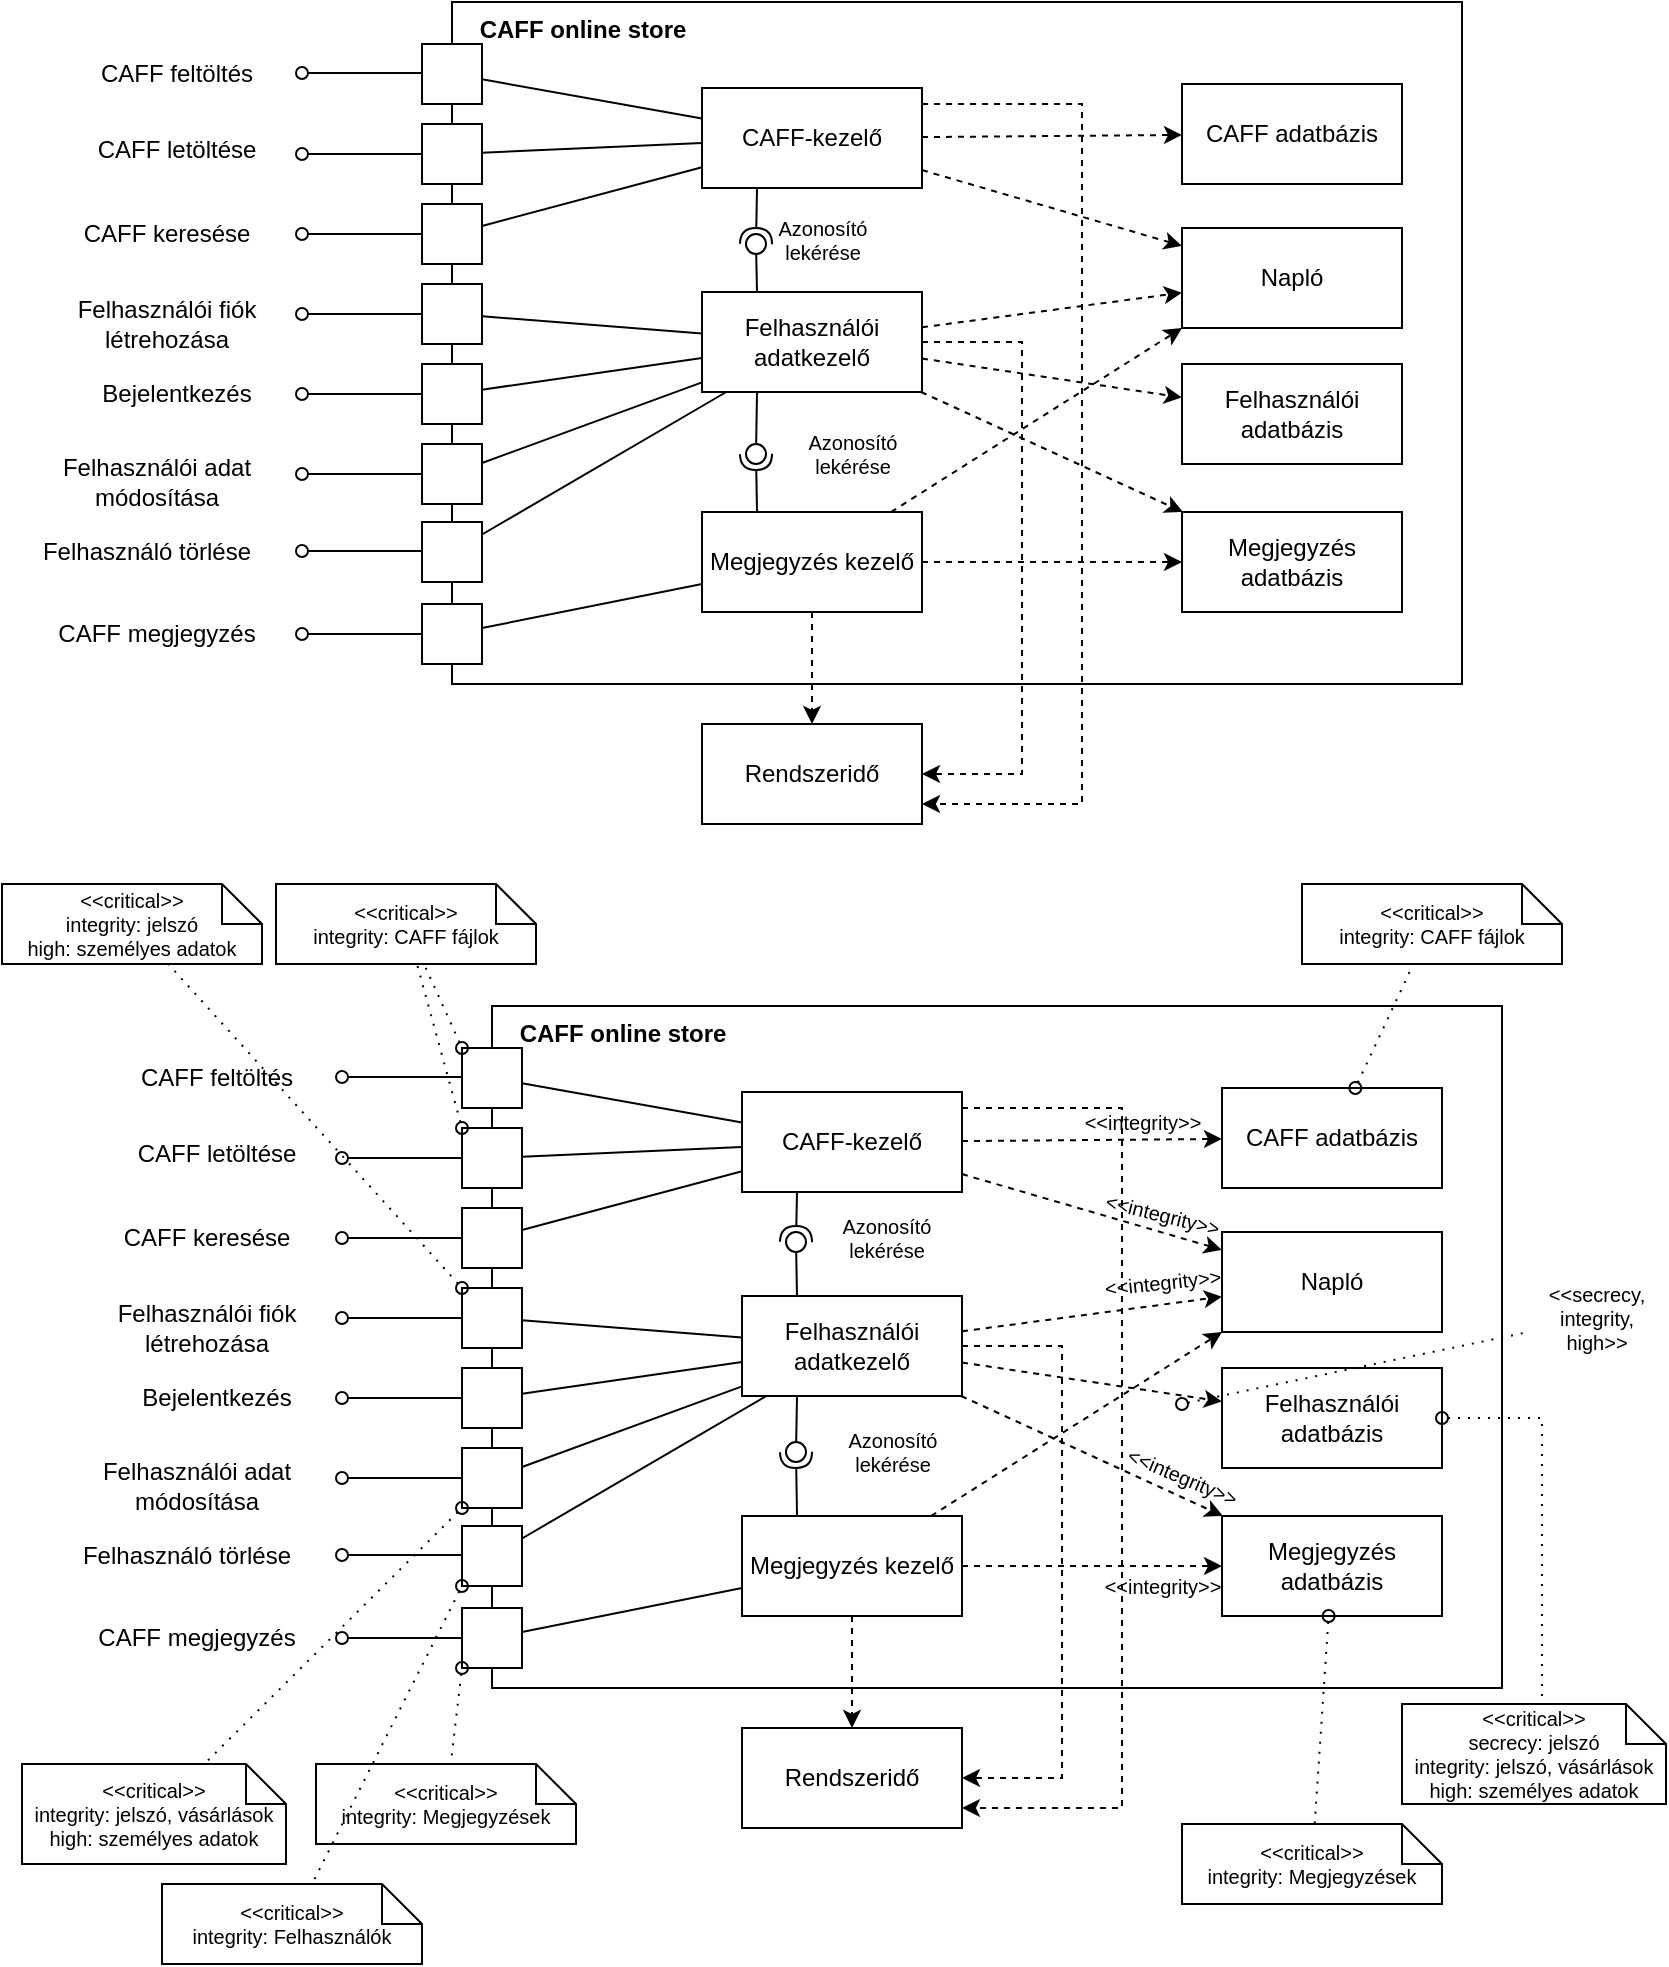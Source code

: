 <mxfile version="20.4.1" type="device"><diagram id="gvPYA4I1Kqu9JxoBBovS" name="Page-1"><mxGraphModel dx="1678" dy="934" grid="0" gridSize="10" guides="1" tooltips="1" connect="1" arrows="1" fold="1" page="1" pageScale="1" pageWidth="850" pageHeight="1100" math="0" shadow="0"><root><mxCell id="0"/><mxCell id="1" parent="0"/><mxCell id="GB-lfTxEvYQmZR6qR0b4-78" value="" style="rounded=0;whiteSpace=wrap;html=1;fontSize=10;fillColor=none;" parent="1" vertex="1"><mxGeometry x="235" y="59" width="505" height="341" as="geometry"/></mxCell><mxCell id="GB-lfTxEvYQmZR6qR0b4-2" value="" style="rounded=0;whiteSpace=wrap;html=1;" parent="1" vertex="1"><mxGeometry x="220" y="200" width="30" height="30" as="geometry"/></mxCell><mxCell id="GB-lfTxEvYQmZR6qR0b4-3" value="CAFF online store" style="text;html=1;align=center;verticalAlign=middle;resizable=0;points=[];autosize=1;strokeColor=none;fillColor=none;fontStyle=1" parent="1" vertex="1"><mxGeometry x="235" y="58" width="130" height="30" as="geometry"/></mxCell><mxCell id="GB-lfTxEvYQmZR6qR0b4-4" value="Felhasználói fiók&lt;br&gt;létrehozása" style="text;html=1;align=center;verticalAlign=middle;resizable=0;points=[];autosize=1;strokeColor=none;fillColor=none;" parent="1" vertex="1"><mxGeometry x="37" y="200" width="110" height="40" as="geometry"/></mxCell><mxCell id="GB-lfTxEvYQmZR6qR0b4-5" value="Bejelentkezés" style="text;html=1;align=center;verticalAlign=middle;resizable=0;points=[];autosize=1;strokeColor=none;fillColor=none;" parent="1" vertex="1"><mxGeometry x="47" y="240" width="100" height="30" as="geometry"/></mxCell><mxCell id="GB-lfTxEvYQmZR6qR0b4-6" value="Felhasználói adat&lt;br&gt;módosítása" style="text;html=1;align=center;verticalAlign=middle;resizable=0;points=[];autosize=1;strokeColor=none;fillColor=none;" parent="1" vertex="1"><mxGeometry x="27" y="279" width="120" height="40" as="geometry"/></mxCell><mxCell id="GB-lfTxEvYQmZR6qR0b4-7" value="CAFF feltöltés" style="text;html=1;align=center;verticalAlign=middle;resizable=0;points=[];autosize=1;strokeColor=none;fillColor=none;" parent="1" vertex="1"><mxGeometry x="47" y="80" width="100" height="30" as="geometry"/></mxCell><mxCell id="GB-lfTxEvYQmZR6qR0b4-8" value="CAFF letöltése" style="text;html=1;align=center;verticalAlign=middle;resizable=0;points=[];autosize=1;strokeColor=none;fillColor=none;" parent="1" vertex="1"><mxGeometry x="47" y="118" width="100" height="30" as="geometry"/></mxCell><mxCell id="GB-lfTxEvYQmZR6qR0b4-9" value="CAFF keresése" style="text;html=1;align=center;verticalAlign=middle;resizable=0;points=[];autosize=1;strokeColor=none;fillColor=none;" parent="1" vertex="1"><mxGeometry x="37" y="160" width="110" height="30" as="geometry"/></mxCell><mxCell id="GB-lfTxEvYQmZR6qR0b4-10" value="CAFF megjegyzés" style="text;html=1;align=center;verticalAlign=middle;resizable=0;points=[];autosize=1;strokeColor=none;fillColor=none;" parent="1" vertex="1"><mxGeometry x="27" y="360" width="120" height="30" as="geometry"/></mxCell><mxCell id="GB-lfTxEvYQmZR6qR0b4-11" value="Felhasználó törlése" style="text;html=1;align=center;verticalAlign=middle;resizable=0;points=[];autosize=1;strokeColor=none;fillColor=none;" parent="1" vertex="1"><mxGeometry x="17" y="319" width="130" height="30" as="geometry"/></mxCell><mxCell id="GB-lfTxEvYQmZR6qR0b4-12" value="" style="rounded=0;whiteSpace=wrap;html=1;" parent="1" vertex="1"><mxGeometry x="220" y="240" width="30" height="30" as="geometry"/></mxCell><mxCell id="GB-lfTxEvYQmZR6qR0b4-13" value="" style="rounded=0;whiteSpace=wrap;html=1;" parent="1" vertex="1"><mxGeometry x="220" y="280" width="30" height="30" as="geometry"/></mxCell><mxCell id="GB-lfTxEvYQmZR6qR0b4-14" value="" style="rounded=0;whiteSpace=wrap;html=1;" parent="1" vertex="1"><mxGeometry x="220" y="319" width="30" height="30" as="geometry"/></mxCell><mxCell id="GB-lfTxEvYQmZR6qR0b4-15" value="" style="rounded=0;whiteSpace=wrap;html=1;" parent="1" vertex="1"><mxGeometry x="220" y="80" width="30" height="30" as="geometry"/></mxCell><mxCell id="GB-lfTxEvYQmZR6qR0b4-16" value="" style="rounded=0;whiteSpace=wrap;html=1;" parent="1" vertex="1"><mxGeometry x="220" y="120" width="30" height="30" as="geometry"/></mxCell><mxCell id="GB-lfTxEvYQmZR6qR0b4-17" value="" style="rounded=0;whiteSpace=wrap;html=1;" parent="1" vertex="1"><mxGeometry x="220" y="160" width="30" height="30" as="geometry"/></mxCell><mxCell id="GB-lfTxEvYQmZR6qR0b4-18" value="" style="rounded=0;whiteSpace=wrap;html=1;" parent="1" vertex="1"><mxGeometry x="220" y="360" width="30" height="30" as="geometry"/></mxCell><mxCell id="GB-lfTxEvYQmZR6qR0b4-19" value="" style="endArrow=none;html=1;rounded=0;startArrow=oval;startFill=0;entryX=0;entryY=0.5;entryDx=0;entryDy=0;" parent="1" target="GB-lfTxEvYQmZR6qR0b4-2" edge="1"><mxGeometry width="50" height="50" relative="1" as="geometry"><mxPoint x="160" y="215" as="sourcePoint"/><mxPoint x="220" y="209.5" as="targetPoint"/></mxGeometry></mxCell><mxCell id="GB-lfTxEvYQmZR6qR0b4-20" value="" style="endArrow=none;html=1;rounded=0;startArrow=oval;startFill=0;entryX=0;entryY=0.5;entryDx=0;entryDy=0;" parent="1" target="GB-lfTxEvYQmZR6qR0b4-12" edge="1"><mxGeometry width="50" height="50" relative="1" as="geometry"><mxPoint x="160" y="255" as="sourcePoint"/><mxPoint x="220" y="250.5" as="targetPoint"/></mxGeometry></mxCell><mxCell id="GB-lfTxEvYQmZR6qR0b4-21" value="" style="endArrow=none;html=1;rounded=0;startArrow=oval;startFill=0;entryX=0;entryY=0.5;entryDx=0;entryDy=0;" parent="1" target="GB-lfTxEvYQmZR6qR0b4-13" edge="1"><mxGeometry width="50" height="50" relative="1" as="geometry"><mxPoint x="160" y="295" as="sourcePoint"/><mxPoint x="220" y="290" as="targetPoint"/></mxGeometry></mxCell><mxCell id="GB-lfTxEvYQmZR6qR0b4-22" value="" style="endArrow=none;html=1;rounded=0;startArrow=oval;startFill=0;" parent="1" edge="1"><mxGeometry width="50" height="50" relative="1" as="geometry"><mxPoint x="160" y="333.5" as="sourcePoint"/><mxPoint x="220" y="333.5" as="targetPoint"/></mxGeometry></mxCell><mxCell id="GB-lfTxEvYQmZR6qR0b4-23" value="" style="endArrow=none;html=1;rounded=0;startArrow=oval;startFill=0;" parent="1" edge="1"><mxGeometry width="50" height="50" relative="1" as="geometry"><mxPoint x="160" y="94.5" as="sourcePoint"/><mxPoint x="220" y="94.5" as="targetPoint"/></mxGeometry></mxCell><mxCell id="GB-lfTxEvYQmZR6qR0b4-24" value="" style="endArrow=none;html=1;rounded=0;startArrow=oval;startFill=0;entryX=0;entryY=0.5;entryDx=0;entryDy=0;" parent="1" target="GB-lfTxEvYQmZR6qR0b4-16" edge="1"><mxGeometry width="50" height="50" relative="1" as="geometry"><mxPoint x="160" y="135" as="sourcePoint"/><mxPoint x="220" y="130.5" as="targetPoint"/></mxGeometry></mxCell><mxCell id="GB-lfTxEvYQmZR6qR0b4-25" value="" style="endArrow=none;html=1;rounded=0;startArrow=oval;startFill=0;entryX=0;entryY=0.5;entryDx=0;entryDy=0;" parent="1" target="GB-lfTxEvYQmZR6qR0b4-17" edge="1"><mxGeometry width="50" height="50" relative="1" as="geometry"><mxPoint x="160" y="175" as="sourcePoint"/><mxPoint x="220" y="167.5" as="targetPoint"/></mxGeometry></mxCell><mxCell id="GB-lfTxEvYQmZR6qR0b4-26" value="" style="endArrow=none;html=1;rounded=0;startArrow=oval;startFill=0;entryX=0;entryY=0.5;entryDx=0;entryDy=0;" parent="1" target="GB-lfTxEvYQmZR6qR0b4-18" edge="1"><mxGeometry width="50" height="50" relative="1" as="geometry"><mxPoint x="160" y="375" as="sourcePoint"/><mxPoint x="220" y="369.5" as="targetPoint"/></mxGeometry></mxCell><mxCell id="GB-lfTxEvYQmZR6qR0b4-27" value="Felhasználói adatkezelő" style="rounded=0;whiteSpace=wrap;html=1;" parent="1" vertex="1"><mxGeometry x="360" y="204" width="110" height="50" as="geometry"/></mxCell><mxCell id="GB-lfTxEvYQmZR6qR0b4-28" value="Felhasználói adatbázis" style="rounded=0;whiteSpace=wrap;html=1;" parent="1" vertex="1"><mxGeometry x="600" y="240" width="110" height="50" as="geometry"/></mxCell><mxCell id="GB-lfTxEvYQmZR6qR0b4-29" value="" style="endArrow=classic;html=1;rounded=0;dashed=1;" parent="1" source="GB-lfTxEvYQmZR6qR0b4-27" target="GB-lfTxEvYQmZR6qR0b4-28" edge="1"><mxGeometry width="50" height="50" relative="1" as="geometry"><mxPoint x="480" y="354" as="sourcePoint"/><mxPoint x="530" y="304" as="targetPoint"/></mxGeometry></mxCell><mxCell id="GB-lfTxEvYQmZR6qR0b4-30" value="CAFF-kezelő" style="rounded=0;whiteSpace=wrap;html=1;" parent="1" vertex="1"><mxGeometry x="360" y="102" width="110" height="50" as="geometry"/></mxCell><mxCell id="GB-lfTxEvYQmZR6qR0b4-31" value="CAFF adatbázis" style="rounded=0;whiteSpace=wrap;html=1;" parent="1" vertex="1"><mxGeometry x="600" y="100" width="110" height="50" as="geometry"/></mxCell><mxCell id="GB-lfTxEvYQmZR6qR0b4-32" value="" style="endArrow=classic;html=1;rounded=0;dashed=1;" parent="1" source="GB-lfTxEvYQmZR6qR0b4-30" target="GB-lfTxEvYQmZR6qR0b4-31" edge="1"><mxGeometry width="50" height="50" relative="1" as="geometry"><mxPoint x="480" y="252" as="sourcePoint"/><mxPoint x="530" y="202" as="targetPoint"/></mxGeometry></mxCell><mxCell id="GB-lfTxEvYQmZR6qR0b4-33" value="Megjegyzés kezelő" style="rounded=0;whiteSpace=wrap;html=1;" parent="1" vertex="1"><mxGeometry x="360" y="314" width="110" height="50" as="geometry"/></mxCell><mxCell id="GB-lfTxEvYQmZR6qR0b4-34" value="Megjegyzés adatbázis" style="rounded=0;whiteSpace=wrap;html=1;" parent="1" vertex="1"><mxGeometry x="600" y="314" width="110" height="50" as="geometry"/></mxCell><mxCell id="GB-lfTxEvYQmZR6qR0b4-35" value="" style="endArrow=classic;html=1;rounded=0;dashed=1;" parent="1" source="GB-lfTxEvYQmZR6qR0b4-33" target="GB-lfTxEvYQmZR6qR0b4-34" edge="1"><mxGeometry width="50" height="50" relative="1" as="geometry"><mxPoint x="480" y="464" as="sourcePoint"/><mxPoint x="530" y="414" as="targetPoint"/></mxGeometry></mxCell><mxCell id="GB-lfTxEvYQmZR6qR0b4-42" value="" style="rounded=0;orthogonalLoop=1;jettySize=auto;html=1;endArrow=none;endFill=0;sketch=0;sourcePerimeterSpacing=0;targetPerimeterSpacing=0;exitX=0.25;exitY=0;exitDx=0;exitDy=0;" parent="1" source="GB-lfTxEvYQmZR6qR0b4-27" target="GB-lfTxEvYQmZR6qR0b4-44" edge="1"><mxGeometry relative="1" as="geometry"><mxPoint x="419.5" y="213" as="sourcePoint"/></mxGeometry></mxCell><mxCell id="GB-lfTxEvYQmZR6qR0b4-43" value="" style="rounded=0;orthogonalLoop=1;jettySize=auto;html=1;endArrow=halfCircle;endFill=0;entryX=0.5;entryY=0.5;endSize=6;strokeWidth=1;sketch=0;exitX=0.25;exitY=1;exitDx=0;exitDy=0;" parent="1" source="GB-lfTxEvYQmZR6qR0b4-30" target="GB-lfTxEvYQmZR6qR0b4-44" edge="1"><mxGeometry relative="1" as="geometry"><mxPoint x="419.5" y="161" as="sourcePoint"/></mxGeometry></mxCell><mxCell id="GB-lfTxEvYQmZR6qR0b4-44" value="" style="ellipse;whiteSpace=wrap;html=1;align=center;aspect=fixed;resizable=0;points=[];outlineConnect=0;sketch=0;" parent="1" vertex="1"><mxGeometry x="382" y="175" width="10" height="10" as="geometry"/></mxCell><mxCell id="GB-lfTxEvYQmZR6qR0b4-55" value="" style="rounded=0;orthogonalLoop=1;jettySize=auto;html=1;endArrow=none;endFill=0;sketch=0;sourcePerimeterSpacing=0;targetPerimeterSpacing=0;exitX=0.25;exitY=1;exitDx=0;exitDy=0;" parent="1" source="GB-lfTxEvYQmZR6qR0b4-27" target="GB-lfTxEvYQmZR6qR0b4-57" edge="1"><mxGeometry relative="1" as="geometry"><mxPoint x="397.5" y="264" as="sourcePoint"/></mxGeometry></mxCell><mxCell id="GB-lfTxEvYQmZR6qR0b4-56" value="" style="rounded=0;orthogonalLoop=1;jettySize=auto;html=1;endArrow=halfCircle;endFill=0;entryX=0.5;entryY=0.5;endSize=6;strokeWidth=1;sketch=0;exitX=0.25;exitY=0;exitDx=0;exitDy=0;" parent="1" source="GB-lfTxEvYQmZR6qR0b4-33" target="GB-lfTxEvYQmZR6qR0b4-57" edge="1"><mxGeometry relative="1" as="geometry"><mxPoint x="397.5" y="324" as="sourcePoint"/></mxGeometry></mxCell><mxCell id="GB-lfTxEvYQmZR6qR0b4-57" value="" style="ellipse;whiteSpace=wrap;html=1;align=center;aspect=fixed;resizable=0;points=[];outlineConnect=0;sketch=0;" parent="1" vertex="1"><mxGeometry x="382" y="280" width="10" height="10" as="geometry"/></mxCell><mxCell id="GB-lfTxEvYQmZR6qR0b4-58" value="Napló" style="rounded=0;whiteSpace=wrap;html=1;" parent="1" vertex="1"><mxGeometry x="600" y="172" width="110" height="50" as="geometry"/></mxCell><mxCell id="GB-lfTxEvYQmZR6qR0b4-62" value="" style="endArrow=classic;html=1;rounded=0;dashed=1;" parent="1" source="GB-lfTxEvYQmZR6qR0b4-30" target="GB-lfTxEvYQmZR6qR0b4-58" edge="1"><mxGeometry width="50" height="50" relative="1" as="geometry"><mxPoint x="420" y="432" as="sourcePoint"/><mxPoint x="470" y="382" as="targetPoint"/></mxGeometry></mxCell><mxCell id="GB-lfTxEvYQmZR6qR0b4-63" value="" style="endArrow=classic;html=1;rounded=0;dashed=1;" parent="1" source="GB-lfTxEvYQmZR6qR0b4-27" target="GB-lfTxEvYQmZR6qR0b4-58" edge="1"><mxGeometry width="50" height="50" relative="1" as="geometry"><mxPoint x="470" y="432" as="sourcePoint"/><mxPoint x="520" y="382" as="targetPoint"/></mxGeometry></mxCell><mxCell id="GB-lfTxEvYQmZR6qR0b4-64" value="" style="endArrow=classic;html=1;rounded=0;dashed=1;" parent="1" source="GB-lfTxEvYQmZR6qR0b4-27" target="GB-lfTxEvYQmZR6qR0b4-34" edge="1"><mxGeometry width="50" height="50" relative="1" as="geometry"><mxPoint x="430" y="432" as="sourcePoint"/><mxPoint x="480" y="382" as="targetPoint"/></mxGeometry></mxCell><mxCell id="GB-lfTxEvYQmZR6qR0b4-66" value="Azonosító&lt;br style=&quot;font-size: 10px;&quot;&gt;lekérése" style="text;html=1;align=center;verticalAlign=middle;resizable=0;points=[];autosize=1;strokeColor=none;fillColor=none;fontSize=10;" parent="1" vertex="1"><mxGeometry x="385" y="158" width="70" height="40" as="geometry"/></mxCell><mxCell id="GB-lfTxEvYQmZR6qR0b4-68" value="Azonosító&lt;br style=&quot;font-size: 10px;&quot;&gt;lekérése" style="text;html=1;align=center;verticalAlign=middle;resizable=0;points=[];autosize=1;strokeColor=none;fillColor=none;fontSize=10;" parent="1" vertex="1"><mxGeometry x="400" y="265" width="70" height="40" as="geometry"/></mxCell><mxCell id="GB-lfTxEvYQmZR6qR0b4-69" value="" style="endArrow=none;html=1;rounded=0;" parent="1" source="GB-lfTxEvYQmZR6qR0b4-15" target="GB-lfTxEvYQmZR6qR0b4-30" edge="1"><mxGeometry width="50" height="50" relative="1" as="geometry"><mxPoint x="9.5" y="165" as="sourcePoint"/><mxPoint x="101.565" y="185" as="targetPoint"/></mxGeometry></mxCell><mxCell id="GB-lfTxEvYQmZR6qR0b4-70" value="" style="endArrow=none;html=1;rounded=0;" parent="1" source="GB-lfTxEvYQmZR6qR0b4-16" target="GB-lfTxEvYQmZR6qR0b4-30" edge="1"><mxGeometry width="50" height="50" relative="1" as="geometry"><mxPoint x="49.5" y="165" as="sourcePoint"/><mxPoint x="118.456" y="185" as="targetPoint"/></mxGeometry></mxCell><mxCell id="GB-lfTxEvYQmZR6qR0b4-71" value="" style="endArrow=none;html=1;rounded=0;" parent="1" source="GB-lfTxEvYQmZR6qR0b4-17" target="GB-lfTxEvYQmZR6qR0b4-30" edge="1"><mxGeometry width="50" height="50" relative="1" as="geometry"><mxPoint x="400" y="110" as="sourcePoint"/><mxPoint x="450" y="60" as="targetPoint"/></mxGeometry></mxCell><mxCell id="GB-lfTxEvYQmZR6qR0b4-73" value="" style="endArrow=none;html=1;rounded=0;" parent="1" source="GB-lfTxEvYQmZR6qR0b4-18" target="GB-lfTxEvYQmZR6qR0b4-33" edge="1"><mxGeometry width="50" height="50" relative="1" as="geometry"><mxPoint x="210" y="460" as="sourcePoint"/><mxPoint x="260" y="410" as="targetPoint"/></mxGeometry></mxCell><mxCell id="GB-lfTxEvYQmZR6qR0b4-74" value="" style="endArrow=none;html=1;rounded=0;" parent="1" source="GB-lfTxEvYQmZR6qR0b4-2" target="GB-lfTxEvYQmZR6qR0b4-27" edge="1"><mxGeometry width="50" height="50" relative="1" as="geometry"><mxPoint x="330" y="100" as="sourcePoint"/><mxPoint x="380" y="50" as="targetPoint"/></mxGeometry></mxCell><mxCell id="GB-lfTxEvYQmZR6qR0b4-75" value="" style="endArrow=none;html=1;rounded=0;" parent="1" source="GB-lfTxEvYQmZR6qR0b4-12" target="GB-lfTxEvYQmZR6qR0b4-27" edge="1"><mxGeometry width="50" height="50" relative="1" as="geometry"><mxPoint x="390" y="100" as="sourcePoint"/><mxPoint x="440" y="50" as="targetPoint"/></mxGeometry></mxCell><mxCell id="GB-lfTxEvYQmZR6qR0b4-76" value="" style="endArrow=none;html=1;rounded=0;" parent="1" source="GB-lfTxEvYQmZR6qR0b4-13" target="GB-lfTxEvYQmZR6qR0b4-27" edge="1"><mxGeometry width="50" height="50" relative="1" as="geometry"><mxPoint x="370" y="110" as="sourcePoint"/><mxPoint x="420" y="60" as="targetPoint"/></mxGeometry></mxCell><mxCell id="GB-lfTxEvYQmZR6qR0b4-77" value="" style="endArrow=none;html=1;rounded=0;" parent="1" source="GB-lfTxEvYQmZR6qR0b4-14" target="GB-lfTxEvYQmZR6qR0b4-27" edge="1"><mxGeometry width="50" height="50" relative="1" as="geometry"><mxPoint x="290" y="350" as="sourcePoint"/><mxPoint x="340" y="300" as="targetPoint"/></mxGeometry></mxCell><mxCell id="GB-lfTxEvYQmZR6qR0b4-80" value="Rendszeridő" style="rounded=0;whiteSpace=wrap;html=1;" parent="1" vertex="1"><mxGeometry x="360" y="420" width="110" height="50" as="geometry"/></mxCell><mxCell id="GB-lfTxEvYQmZR6qR0b4-81" value="" style="endArrow=classic;html=1;rounded=0;dashed=1;" parent="1" source="GB-lfTxEvYQmZR6qR0b4-33" target="GB-lfTxEvYQmZR6qR0b4-80" edge="1"><mxGeometry width="50" height="50" relative="1" as="geometry"><mxPoint x="490" y="470" as="sourcePoint"/><mxPoint x="620" y="470" as="targetPoint"/></mxGeometry></mxCell><mxCell id="GB-lfTxEvYQmZR6qR0b4-82" value="" style="endArrow=classic;html=1;rounded=0;fontSize=10;dashed=1;edgeStyle=elbowEdgeStyle;" parent="1" source="GB-lfTxEvYQmZR6qR0b4-27" target="GB-lfTxEvYQmZR6qR0b4-80" edge="1"><mxGeometry width="50" height="50" relative="1" as="geometry"><mxPoint x="570" y="490" as="sourcePoint"/><mxPoint x="580" y="470" as="targetPoint"/><Array as="points"><mxPoint x="520" y="340"/></Array></mxGeometry></mxCell><mxCell id="GB-lfTxEvYQmZR6qR0b4-83" value="" style="endArrow=classic;html=1;rounded=0;dashed=1;fontSize=10;edgeStyle=orthogonalEdgeStyle;" parent="1" source="GB-lfTxEvYQmZR6qR0b4-30" target="GB-lfTxEvYQmZR6qR0b4-80" edge="1"><mxGeometry width="50" height="50" relative="1" as="geometry"><mxPoint x="610" y="470" as="sourcePoint"/><mxPoint x="660" y="420" as="targetPoint"/><Array as="points"><mxPoint x="550" y="110"/><mxPoint x="550" y="460"/></Array></mxGeometry></mxCell><mxCell id="GB-lfTxEvYQmZR6qR0b4-84" value="" style="rounded=0;whiteSpace=wrap;html=1;fontSize=10;fillColor=none;" parent="1" vertex="1"><mxGeometry x="255" y="561" width="505" height="341" as="geometry"/></mxCell><mxCell id="GB-lfTxEvYQmZR6qR0b4-85" value="" style="rounded=0;whiteSpace=wrap;html=1;" parent="1" vertex="1"><mxGeometry x="240" y="702" width="30" height="30" as="geometry"/></mxCell><mxCell id="GB-lfTxEvYQmZR6qR0b4-86" value="CAFF online store" style="text;html=1;align=center;verticalAlign=middle;resizable=0;points=[];autosize=1;strokeColor=none;fillColor=none;fontStyle=1" parent="1" vertex="1"><mxGeometry x="255" y="560" width="130" height="30" as="geometry"/></mxCell><mxCell id="GB-lfTxEvYQmZR6qR0b4-87" value="Felhasználói fiók&lt;br&gt;létrehozása" style="text;html=1;align=center;verticalAlign=middle;resizable=0;points=[];autosize=1;strokeColor=none;fillColor=none;" parent="1" vertex="1"><mxGeometry x="57" y="702" width="110" height="40" as="geometry"/></mxCell><mxCell id="GB-lfTxEvYQmZR6qR0b4-88" value="Bejelentkezés" style="text;html=1;align=center;verticalAlign=middle;resizable=0;points=[];autosize=1;strokeColor=none;fillColor=none;" parent="1" vertex="1"><mxGeometry x="67" y="742" width="100" height="30" as="geometry"/></mxCell><mxCell id="GB-lfTxEvYQmZR6qR0b4-89" value="Felhasználói adat&lt;br&gt;módosítása" style="text;html=1;align=center;verticalAlign=middle;resizable=0;points=[];autosize=1;strokeColor=none;fillColor=none;" parent="1" vertex="1"><mxGeometry x="47" y="781" width="120" height="40" as="geometry"/></mxCell><mxCell id="GB-lfTxEvYQmZR6qR0b4-90" value="CAFF feltöltés" style="text;html=1;align=center;verticalAlign=middle;resizable=0;points=[];autosize=1;strokeColor=none;fillColor=none;" parent="1" vertex="1"><mxGeometry x="67" y="582" width="100" height="30" as="geometry"/></mxCell><mxCell id="GB-lfTxEvYQmZR6qR0b4-91" value="CAFF letöltése" style="text;html=1;align=center;verticalAlign=middle;resizable=0;points=[];autosize=1;strokeColor=none;fillColor=none;" parent="1" vertex="1"><mxGeometry x="67" y="620" width="100" height="30" as="geometry"/></mxCell><mxCell id="GB-lfTxEvYQmZR6qR0b4-92" value="CAFF keresése" style="text;html=1;align=center;verticalAlign=middle;resizable=0;points=[];autosize=1;strokeColor=none;fillColor=none;" parent="1" vertex="1"><mxGeometry x="57" y="662" width="110" height="30" as="geometry"/></mxCell><mxCell id="GB-lfTxEvYQmZR6qR0b4-93" value="CAFF megjegyzés" style="text;html=1;align=center;verticalAlign=middle;resizable=0;points=[];autosize=1;strokeColor=none;fillColor=none;" parent="1" vertex="1"><mxGeometry x="47" y="862" width="120" height="30" as="geometry"/></mxCell><mxCell id="GB-lfTxEvYQmZR6qR0b4-94" value="Felhasználó törlése" style="text;html=1;align=center;verticalAlign=middle;resizable=0;points=[];autosize=1;strokeColor=none;fillColor=none;" parent="1" vertex="1"><mxGeometry x="37" y="821" width="130" height="30" as="geometry"/></mxCell><mxCell id="GB-lfTxEvYQmZR6qR0b4-95" value="" style="rounded=0;whiteSpace=wrap;html=1;" parent="1" vertex="1"><mxGeometry x="240" y="742" width="30" height="30" as="geometry"/></mxCell><mxCell id="GB-lfTxEvYQmZR6qR0b4-96" value="" style="rounded=0;whiteSpace=wrap;html=1;" parent="1" vertex="1"><mxGeometry x="240" y="782" width="30" height="30" as="geometry"/></mxCell><mxCell id="GB-lfTxEvYQmZR6qR0b4-97" value="" style="rounded=0;whiteSpace=wrap;html=1;" parent="1" vertex="1"><mxGeometry x="240" y="821" width="30" height="30" as="geometry"/></mxCell><mxCell id="GB-lfTxEvYQmZR6qR0b4-98" value="" style="rounded=0;whiteSpace=wrap;html=1;" parent="1" vertex="1"><mxGeometry x="240" y="582" width="30" height="30" as="geometry"/></mxCell><mxCell id="GB-lfTxEvYQmZR6qR0b4-99" value="" style="rounded=0;whiteSpace=wrap;html=1;" parent="1" vertex="1"><mxGeometry x="240" y="622" width="30" height="30" as="geometry"/></mxCell><mxCell id="GB-lfTxEvYQmZR6qR0b4-100" value="" style="rounded=0;whiteSpace=wrap;html=1;" parent="1" vertex="1"><mxGeometry x="240" y="662" width="30" height="30" as="geometry"/></mxCell><mxCell id="GB-lfTxEvYQmZR6qR0b4-101" value="" style="rounded=0;whiteSpace=wrap;html=1;" parent="1" vertex="1"><mxGeometry x="240" y="862" width="30" height="30" as="geometry"/></mxCell><mxCell id="GB-lfTxEvYQmZR6qR0b4-102" value="" style="endArrow=none;html=1;rounded=0;startArrow=oval;startFill=0;entryX=0;entryY=0.5;entryDx=0;entryDy=0;" parent="1" target="GB-lfTxEvYQmZR6qR0b4-85" edge="1"><mxGeometry width="50" height="50" relative="1" as="geometry"><mxPoint x="180" y="717" as="sourcePoint"/><mxPoint x="240" y="711.5" as="targetPoint"/></mxGeometry></mxCell><mxCell id="GB-lfTxEvYQmZR6qR0b4-103" value="" style="endArrow=none;html=1;rounded=0;startArrow=oval;startFill=0;entryX=0;entryY=0.5;entryDx=0;entryDy=0;" parent="1" target="GB-lfTxEvYQmZR6qR0b4-95" edge="1"><mxGeometry width="50" height="50" relative="1" as="geometry"><mxPoint x="180" y="757" as="sourcePoint"/><mxPoint x="240" y="752.5" as="targetPoint"/></mxGeometry></mxCell><mxCell id="GB-lfTxEvYQmZR6qR0b4-104" value="" style="endArrow=none;html=1;rounded=0;startArrow=oval;startFill=0;entryX=0;entryY=0.5;entryDx=0;entryDy=0;" parent="1" target="GB-lfTxEvYQmZR6qR0b4-96" edge="1"><mxGeometry width="50" height="50" relative="1" as="geometry"><mxPoint x="180" y="797.0" as="sourcePoint"/><mxPoint x="240" y="792" as="targetPoint"/></mxGeometry></mxCell><mxCell id="GB-lfTxEvYQmZR6qR0b4-105" value="" style="endArrow=none;html=1;rounded=0;startArrow=oval;startFill=0;" parent="1" edge="1"><mxGeometry width="50" height="50" relative="1" as="geometry"><mxPoint x="180" y="835.5" as="sourcePoint"/><mxPoint x="240" y="835.5" as="targetPoint"/></mxGeometry></mxCell><mxCell id="GB-lfTxEvYQmZR6qR0b4-106" value="" style="endArrow=none;html=1;rounded=0;startArrow=oval;startFill=0;" parent="1" edge="1"><mxGeometry width="50" height="50" relative="1" as="geometry"><mxPoint x="180" y="596.5" as="sourcePoint"/><mxPoint x="240" y="596.5" as="targetPoint"/></mxGeometry></mxCell><mxCell id="GB-lfTxEvYQmZR6qR0b4-107" value="" style="endArrow=none;html=1;rounded=0;startArrow=oval;startFill=0;entryX=0;entryY=0.5;entryDx=0;entryDy=0;" parent="1" target="GB-lfTxEvYQmZR6qR0b4-99" edge="1"><mxGeometry width="50" height="50" relative="1" as="geometry"><mxPoint x="180" y="637" as="sourcePoint"/><mxPoint x="240" y="632.5" as="targetPoint"/></mxGeometry></mxCell><mxCell id="GB-lfTxEvYQmZR6qR0b4-108" value="" style="endArrow=none;html=1;rounded=0;startArrow=oval;startFill=0;entryX=0;entryY=0.5;entryDx=0;entryDy=0;" parent="1" target="GB-lfTxEvYQmZR6qR0b4-100" edge="1"><mxGeometry width="50" height="50" relative="1" as="geometry"><mxPoint x="180" y="677" as="sourcePoint"/><mxPoint x="240" y="669.5" as="targetPoint"/></mxGeometry></mxCell><mxCell id="GB-lfTxEvYQmZR6qR0b4-109" value="" style="endArrow=none;html=1;rounded=0;startArrow=oval;startFill=0;entryX=0;entryY=0.5;entryDx=0;entryDy=0;" parent="1" target="GB-lfTxEvYQmZR6qR0b4-101" edge="1"><mxGeometry width="50" height="50" relative="1" as="geometry"><mxPoint x="180" y="877.0" as="sourcePoint"/><mxPoint x="240" y="871.5" as="targetPoint"/></mxGeometry></mxCell><mxCell id="GB-lfTxEvYQmZR6qR0b4-110" value="Felhasználói adatkezelő" style="rounded=0;whiteSpace=wrap;html=1;" parent="1" vertex="1"><mxGeometry x="380" y="706" width="110" height="50" as="geometry"/></mxCell><mxCell id="GB-lfTxEvYQmZR6qR0b4-111" value="Felhasználói adatbázis" style="rounded=0;whiteSpace=wrap;html=1;" parent="1" vertex="1"><mxGeometry x="620" y="742" width="110" height="50" as="geometry"/></mxCell><mxCell id="GB-lfTxEvYQmZR6qR0b4-112" value="" style="endArrow=classic;html=1;rounded=0;dashed=1;" parent="1" source="GB-lfTxEvYQmZR6qR0b4-110" target="GB-lfTxEvYQmZR6qR0b4-111" edge="1"><mxGeometry width="50" height="50" relative="1" as="geometry"><mxPoint x="500" y="856" as="sourcePoint"/><mxPoint x="550" y="806" as="targetPoint"/></mxGeometry></mxCell><mxCell id="GB-lfTxEvYQmZR6qR0b4-113" value="CAFF-kezelő" style="rounded=0;whiteSpace=wrap;html=1;" parent="1" vertex="1"><mxGeometry x="380" y="604" width="110" height="50" as="geometry"/></mxCell><mxCell id="GB-lfTxEvYQmZR6qR0b4-114" value="CAFF adatbázis" style="rounded=0;whiteSpace=wrap;html=1;" parent="1" vertex="1"><mxGeometry x="620" y="602" width="110" height="50" as="geometry"/></mxCell><mxCell id="GB-lfTxEvYQmZR6qR0b4-115" value="" style="endArrow=classic;html=1;rounded=0;dashed=1;" parent="1" source="GB-lfTxEvYQmZR6qR0b4-113" target="GB-lfTxEvYQmZR6qR0b4-114" edge="1"><mxGeometry width="50" height="50" relative="1" as="geometry"><mxPoint x="500" y="754" as="sourcePoint"/><mxPoint x="550" y="704" as="targetPoint"/></mxGeometry></mxCell><mxCell id="GB-lfTxEvYQmZR6qR0b4-116" value="Megjegyzés kezelő" style="rounded=0;whiteSpace=wrap;html=1;" parent="1" vertex="1"><mxGeometry x="380" y="816" width="110" height="50" as="geometry"/></mxCell><mxCell id="GB-lfTxEvYQmZR6qR0b4-117" value="Megjegyzés adatbázis" style="rounded=0;whiteSpace=wrap;html=1;" parent="1" vertex="1"><mxGeometry x="620" y="816" width="110" height="50" as="geometry"/></mxCell><mxCell id="GB-lfTxEvYQmZR6qR0b4-118" value="" style="endArrow=classic;html=1;rounded=0;dashed=1;" parent="1" source="GB-lfTxEvYQmZR6qR0b4-116" target="GB-lfTxEvYQmZR6qR0b4-117" edge="1"><mxGeometry width="50" height="50" relative="1" as="geometry"><mxPoint x="500" y="966" as="sourcePoint"/><mxPoint x="550" y="916" as="targetPoint"/></mxGeometry></mxCell><mxCell id="GB-lfTxEvYQmZR6qR0b4-122" value="" style="rounded=0;orthogonalLoop=1;jettySize=auto;html=1;endArrow=none;endFill=0;sketch=0;sourcePerimeterSpacing=0;targetPerimeterSpacing=0;exitX=0.25;exitY=0;exitDx=0;exitDy=0;" parent="1" source="GB-lfTxEvYQmZR6qR0b4-110" target="GB-lfTxEvYQmZR6qR0b4-124" edge="1"><mxGeometry relative="1" as="geometry"><mxPoint x="439.5" y="715" as="sourcePoint"/></mxGeometry></mxCell><mxCell id="GB-lfTxEvYQmZR6qR0b4-123" value="" style="rounded=0;orthogonalLoop=1;jettySize=auto;html=1;endArrow=halfCircle;endFill=0;entryX=0.5;entryY=0.5;endSize=6;strokeWidth=1;sketch=0;exitX=0.25;exitY=1;exitDx=0;exitDy=0;" parent="1" source="GB-lfTxEvYQmZR6qR0b4-113" target="GB-lfTxEvYQmZR6qR0b4-124" edge="1"><mxGeometry relative="1" as="geometry"><mxPoint x="439.5" y="663" as="sourcePoint"/></mxGeometry></mxCell><mxCell id="GB-lfTxEvYQmZR6qR0b4-124" value="" style="ellipse;whiteSpace=wrap;html=1;align=center;aspect=fixed;resizable=0;points=[];outlineConnect=0;sketch=0;" parent="1" vertex="1"><mxGeometry x="402" y="674" width="10" height="10" as="geometry"/></mxCell><mxCell id="GB-lfTxEvYQmZR6qR0b4-128" value="" style="rounded=0;orthogonalLoop=1;jettySize=auto;html=1;endArrow=none;endFill=0;sketch=0;sourcePerimeterSpacing=0;targetPerimeterSpacing=0;exitX=0.25;exitY=1;exitDx=0;exitDy=0;" parent="1" source="GB-lfTxEvYQmZR6qR0b4-110" target="GB-lfTxEvYQmZR6qR0b4-130" edge="1"><mxGeometry relative="1" as="geometry"><mxPoint x="417.5" y="766" as="sourcePoint"/></mxGeometry></mxCell><mxCell id="GB-lfTxEvYQmZR6qR0b4-129" value="" style="rounded=0;orthogonalLoop=1;jettySize=auto;html=1;endArrow=halfCircle;endFill=0;entryX=0.5;entryY=0.5;endSize=6;strokeWidth=1;sketch=0;exitX=0.25;exitY=0;exitDx=0;exitDy=0;" parent="1" source="GB-lfTxEvYQmZR6qR0b4-116" target="GB-lfTxEvYQmZR6qR0b4-130" edge="1"><mxGeometry relative="1" as="geometry"><mxPoint x="417.5" y="826" as="sourcePoint"/></mxGeometry></mxCell><mxCell id="GB-lfTxEvYQmZR6qR0b4-130" value="" style="ellipse;whiteSpace=wrap;html=1;align=center;aspect=fixed;resizable=0;points=[];outlineConnect=0;sketch=0;" parent="1" vertex="1"><mxGeometry x="402" y="779" width="10" height="10" as="geometry"/></mxCell><mxCell id="GB-lfTxEvYQmZR6qR0b4-131" value="Napló" style="rounded=0;whiteSpace=wrap;html=1;" parent="1" vertex="1"><mxGeometry x="620" y="674" width="110" height="50" as="geometry"/></mxCell><mxCell id="GB-lfTxEvYQmZR6qR0b4-132" value="" style="endArrow=classic;html=1;rounded=0;dashed=1;" parent="1" source="GB-lfTxEvYQmZR6qR0b4-113" target="GB-lfTxEvYQmZR6qR0b4-131" edge="1"><mxGeometry width="50" height="50" relative="1" as="geometry"><mxPoint x="440" y="934" as="sourcePoint"/><mxPoint x="490" y="884" as="targetPoint"/></mxGeometry></mxCell><mxCell id="GB-lfTxEvYQmZR6qR0b4-133" value="" style="endArrow=classic;html=1;rounded=0;dashed=1;" parent="1" source="GB-lfTxEvYQmZR6qR0b4-110" target="GB-lfTxEvYQmZR6qR0b4-131" edge="1"><mxGeometry width="50" height="50" relative="1" as="geometry"><mxPoint x="490" y="934" as="sourcePoint"/><mxPoint x="540" y="884" as="targetPoint"/></mxGeometry></mxCell><mxCell id="GB-lfTxEvYQmZR6qR0b4-134" value="" style="endArrow=classic;html=1;rounded=0;dashed=1;" parent="1" source="GB-lfTxEvYQmZR6qR0b4-110" target="GB-lfTxEvYQmZR6qR0b4-117" edge="1"><mxGeometry width="50" height="50" relative="1" as="geometry"><mxPoint x="450" y="934" as="sourcePoint"/><mxPoint x="500" y="884" as="targetPoint"/></mxGeometry></mxCell><mxCell id="GB-lfTxEvYQmZR6qR0b4-136" value="Azonosító&lt;br style=&quot;font-size: 10px;&quot;&gt;lekérése" style="text;html=1;align=center;verticalAlign=middle;resizable=0;points=[];autosize=1;strokeColor=none;fillColor=none;fontSize=10;" parent="1" vertex="1"><mxGeometry x="417" y="657" width="70" height="40" as="geometry"/></mxCell><mxCell id="GB-lfTxEvYQmZR6qR0b4-138" value="Azonosító&lt;br style=&quot;font-size: 10px;&quot;&gt;lekérése" style="text;html=1;align=center;verticalAlign=middle;resizable=0;points=[];autosize=1;strokeColor=none;fillColor=none;fontSize=10;" parent="1" vertex="1"><mxGeometry x="420" y="764" width="70" height="40" as="geometry"/></mxCell><mxCell id="GB-lfTxEvYQmZR6qR0b4-139" value="" style="endArrow=none;html=1;rounded=0;" parent="1" source="GB-lfTxEvYQmZR6qR0b4-98" target="GB-lfTxEvYQmZR6qR0b4-113" edge="1"><mxGeometry width="50" height="50" relative="1" as="geometry"><mxPoint x="29.5" y="667" as="sourcePoint"/><mxPoint x="121.565" y="687" as="targetPoint"/></mxGeometry></mxCell><mxCell id="GB-lfTxEvYQmZR6qR0b4-140" value="" style="endArrow=none;html=1;rounded=0;" parent="1" source="GB-lfTxEvYQmZR6qR0b4-99" target="GB-lfTxEvYQmZR6qR0b4-113" edge="1"><mxGeometry width="50" height="50" relative="1" as="geometry"><mxPoint x="69.5" y="667" as="sourcePoint"/><mxPoint x="138.456" y="687" as="targetPoint"/></mxGeometry></mxCell><mxCell id="GB-lfTxEvYQmZR6qR0b4-141" value="" style="endArrow=none;html=1;rounded=0;" parent="1" source="GB-lfTxEvYQmZR6qR0b4-100" target="GB-lfTxEvYQmZR6qR0b4-113" edge="1"><mxGeometry width="50" height="50" relative="1" as="geometry"><mxPoint x="420" y="612" as="sourcePoint"/><mxPoint x="470" y="562" as="targetPoint"/></mxGeometry></mxCell><mxCell id="GB-lfTxEvYQmZR6qR0b4-142" value="" style="endArrow=none;html=1;rounded=0;" parent="1" source="GB-lfTxEvYQmZR6qR0b4-101" target="GB-lfTxEvYQmZR6qR0b4-116" edge="1"><mxGeometry width="50" height="50" relative="1" as="geometry"><mxPoint x="230" y="962" as="sourcePoint"/><mxPoint x="280" y="912" as="targetPoint"/></mxGeometry></mxCell><mxCell id="GB-lfTxEvYQmZR6qR0b4-143" value="" style="endArrow=none;html=1;rounded=0;" parent="1" source="GB-lfTxEvYQmZR6qR0b4-85" target="GB-lfTxEvYQmZR6qR0b4-110" edge="1"><mxGeometry width="50" height="50" relative="1" as="geometry"><mxPoint x="350" y="602" as="sourcePoint"/><mxPoint x="400" y="552" as="targetPoint"/></mxGeometry></mxCell><mxCell id="GB-lfTxEvYQmZR6qR0b4-144" value="" style="endArrow=none;html=1;rounded=0;" parent="1" source="GB-lfTxEvYQmZR6qR0b4-95" target="GB-lfTxEvYQmZR6qR0b4-110" edge="1"><mxGeometry width="50" height="50" relative="1" as="geometry"><mxPoint x="410" y="602" as="sourcePoint"/><mxPoint x="460" y="552" as="targetPoint"/></mxGeometry></mxCell><mxCell id="GB-lfTxEvYQmZR6qR0b4-145" value="" style="endArrow=none;html=1;rounded=0;" parent="1" source="GB-lfTxEvYQmZR6qR0b4-96" target="GB-lfTxEvYQmZR6qR0b4-110" edge="1"><mxGeometry width="50" height="50" relative="1" as="geometry"><mxPoint x="390" y="612" as="sourcePoint"/><mxPoint x="440" y="562" as="targetPoint"/></mxGeometry></mxCell><mxCell id="GB-lfTxEvYQmZR6qR0b4-146" value="" style="endArrow=none;html=1;rounded=0;" parent="1" source="GB-lfTxEvYQmZR6qR0b4-97" target="GB-lfTxEvYQmZR6qR0b4-110" edge="1"><mxGeometry width="50" height="50" relative="1" as="geometry"><mxPoint x="310" y="852" as="sourcePoint"/><mxPoint x="360" y="802" as="targetPoint"/></mxGeometry></mxCell><mxCell id="GB-lfTxEvYQmZR6qR0b4-147" value="Rendszeridő" style="rounded=0;whiteSpace=wrap;html=1;" parent="1" vertex="1"><mxGeometry x="380" y="922" width="110" height="50" as="geometry"/></mxCell><mxCell id="GB-lfTxEvYQmZR6qR0b4-148" value="" style="endArrow=classic;html=1;rounded=0;dashed=1;" parent="1" source="GB-lfTxEvYQmZR6qR0b4-116" target="GB-lfTxEvYQmZR6qR0b4-147" edge="1"><mxGeometry width="50" height="50" relative="1" as="geometry"><mxPoint x="510" y="972" as="sourcePoint"/><mxPoint x="640" y="972" as="targetPoint"/></mxGeometry></mxCell><mxCell id="GB-lfTxEvYQmZR6qR0b4-149" value="" style="endArrow=classic;html=1;rounded=0;fontSize=10;dashed=1;edgeStyle=elbowEdgeStyle;" parent="1" source="GB-lfTxEvYQmZR6qR0b4-110" target="GB-lfTxEvYQmZR6qR0b4-147" edge="1"><mxGeometry width="50" height="50" relative="1" as="geometry"><mxPoint x="590" y="992" as="sourcePoint"/><mxPoint x="600" y="972" as="targetPoint"/><Array as="points"><mxPoint x="540" y="842"/></Array></mxGeometry></mxCell><mxCell id="GB-lfTxEvYQmZR6qR0b4-150" value="" style="endArrow=classic;html=1;rounded=0;dashed=1;fontSize=10;edgeStyle=orthogonalEdgeStyle;" parent="1" source="GB-lfTxEvYQmZR6qR0b4-113" target="GB-lfTxEvYQmZR6qR0b4-147" edge="1"><mxGeometry width="50" height="50" relative="1" as="geometry"><mxPoint x="630" y="972" as="sourcePoint"/><mxPoint x="680" y="922" as="targetPoint"/><Array as="points"><mxPoint x="570" y="612"/><mxPoint x="570" y="962"/></Array></mxGeometry></mxCell><mxCell id="GB-lfTxEvYQmZR6qR0b4-151" value="&amp;lt;&amp;lt;critical&amp;gt;&amp;gt;&lt;br&gt;integrity: jelszó, vásárlások&lt;br&gt;high: személyes adatok" style="shape=note;size=20;whiteSpace=wrap;html=1;fontSize=10;fillColor=default;" parent="1" vertex="1"><mxGeometry x="20" y="940" width="132" height="50" as="geometry"/></mxCell><mxCell id="GB-lfTxEvYQmZR6qR0b4-152" value="" style="endArrow=none;html=1;rounded=0;startArrow=oval;startFill=0;dashed=1;exitX=0;exitY=1;exitDx=0;exitDy=0;dashPattern=1 4;" parent="1" source="GB-lfTxEvYQmZR6qR0b4-96" target="GB-lfTxEvYQmZR6qR0b4-151" edge="1"><mxGeometry width="50" height="50" relative="1" as="geometry"><mxPoint x="270" y="972" as="sourcePoint"/><mxPoint x="330" y="972" as="targetPoint"/></mxGeometry></mxCell><mxCell id="GB-lfTxEvYQmZR6qR0b4-153" value="&amp;lt;&amp;lt;critical&amp;gt;&amp;gt;&lt;br&gt;integrity: CAFF fájlok" style="shape=note;size=20;whiteSpace=wrap;html=1;fontSize=10;fillColor=default;" parent="1" vertex="1"><mxGeometry x="147" y="500" width="130" height="40" as="geometry"/></mxCell><mxCell id="GB-lfTxEvYQmZR6qR0b4-154" value="" style="endArrow=none;html=1;rounded=0;startArrow=oval;startFill=0;dashed=1;exitX=0;exitY=0;exitDx=0;exitDy=0;dashPattern=1 4;" parent="1" source="GB-lfTxEvYQmZR6qR0b4-98" target="GB-lfTxEvYQmZR6qR0b4-153" edge="1"><mxGeometry width="50" height="50" relative="1" as="geometry"><mxPoint x="352.32" y="922" as="sourcePoint"/><mxPoint x="219.996" y="1050" as="targetPoint"/></mxGeometry></mxCell><mxCell id="GB-lfTxEvYQmZR6qR0b4-155" value="" style="endArrow=none;html=1;rounded=0;startArrow=oval;startFill=0;dashed=1;exitX=0;exitY=0;exitDx=0;exitDy=0;dashPattern=1 4;" parent="1" source="GB-lfTxEvYQmZR6qR0b4-99" target="GB-lfTxEvYQmZR6qR0b4-153" edge="1"><mxGeometry width="50" height="50" relative="1" as="geometry"><mxPoint x="263.9" y="522" as="sourcePoint"/><mxPoint x="151.998" y="460" as="targetPoint"/></mxGeometry></mxCell><mxCell id="GB-lfTxEvYQmZR6qR0b4-156" value="&amp;lt;&amp;lt;critical&amp;gt;&amp;gt;&lt;br&gt;integrity: jelszó&lt;br&gt;high: személyes adatok" style="shape=note;size=20;whiteSpace=wrap;html=1;fontSize=10;fillColor=default;" parent="1" vertex="1"><mxGeometry x="10" y="500" width="130" height="40" as="geometry"/></mxCell><mxCell id="GB-lfTxEvYQmZR6qR0b4-157" value="" style="endArrow=none;html=1;rounded=0;startArrow=oval;startFill=0;dashed=1;exitX=0;exitY=0;exitDx=0;exitDy=0;dashPattern=1 4;" parent="1" source="GB-lfTxEvYQmZR6qR0b4-85" target="GB-lfTxEvYQmZR6qR0b4-156" edge="1"><mxGeometry width="50" height="50" relative="1" as="geometry"><mxPoint x="581.9" y="550" as="sourcePoint"/><mxPoint x="469.998" y="488" as="targetPoint"/></mxGeometry></mxCell><mxCell id="GB-lfTxEvYQmZR6qR0b4-158" value="&amp;lt;&amp;lt;critical&amp;gt;&amp;gt;&lt;br&gt;integrity: Megjegyzések" style="shape=note;size=20;whiteSpace=wrap;html=1;fontSize=10;fillColor=default;" parent="1" vertex="1"><mxGeometry x="167" y="940" width="130" height="40" as="geometry"/></mxCell><mxCell id="GB-lfTxEvYQmZR6qR0b4-159" value="" style="endArrow=none;html=1;rounded=0;startArrow=oval;startFill=0;dashed=1;exitX=0;exitY=1;exitDx=0;exitDy=0;dashPattern=1 4;" parent="1" source="GB-lfTxEvYQmZR6qR0b4-101" target="GB-lfTxEvYQmZR6qR0b4-158" edge="1"><mxGeometry width="50" height="50" relative="1" as="geometry"><mxPoint x="284.32" y="930" as="sourcePoint"/><mxPoint x="151.996" y="1058" as="targetPoint"/></mxGeometry></mxCell><mxCell id="GB-lfTxEvYQmZR6qR0b4-160" value="&amp;lt;&amp;lt;critical&amp;gt;&amp;gt;&lt;br&gt;integrity: Felhasználók" style="shape=note;size=20;whiteSpace=wrap;html=1;fontSize=10;fillColor=default;" parent="1" vertex="1"><mxGeometry x="90" y="1000" width="130" height="40" as="geometry"/></mxCell><mxCell id="GB-lfTxEvYQmZR6qR0b4-161" value="" style="endArrow=none;html=1;rounded=0;startArrow=oval;startFill=0;dashed=1;exitX=0;exitY=1;exitDx=0;exitDy=0;dashPattern=1 4;" parent="1" source="GB-lfTxEvYQmZR6qR0b4-97" target="GB-lfTxEvYQmZR6qR0b4-160" edge="1"><mxGeometry width="50" height="50" relative="1" as="geometry"><mxPoint x="382" y="940" as="sourcePoint"/><mxPoint x="249.676" y="1068" as="targetPoint"/></mxGeometry></mxCell><mxCell id="GB-lfTxEvYQmZR6qR0b4-162" value="&amp;lt;&amp;lt;critical&amp;gt;&amp;gt;&lt;br&gt;secrecy: jelszó&lt;br&gt;integrity: jelszó, vásárlások&lt;br&gt;high: személyes adatok" style="shape=note;size=20;whiteSpace=wrap;html=1;fontSize=10;fillColor=default;" parent="1" vertex="1"><mxGeometry x="710" y="910" width="132" height="50" as="geometry"/></mxCell><mxCell id="GB-lfTxEvYQmZR6qR0b4-163" value="" style="endArrow=none;html=1;rounded=0;startArrow=oval;startFill=0;dashed=1;dashPattern=1 4;edgeStyle=orthogonalEdgeStyle;" parent="1" source="GB-lfTxEvYQmZR6qR0b4-111" target="GB-lfTxEvYQmZR6qR0b4-162" edge="1"><mxGeometry width="50" height="50" relative="1" as="geometry"><mxPoint x="654.94" y="980" as="sourcePoint"/><mxPoint x="579.999" y="1129" as="targetPoint"/><Array as="points"><mxPoint x="780" y="767"/></Array></mxGeometry></mxCell><mxCell id="GB-lfTxEvYQmZR6qR0b4-164" value="&amp;lt;&amp;lt;critical&amp;gt;&amp;gt;&lt;br&gt;integrity: Megjegyzések" style="shape=note;size=20;whiteSpace=wrap;html=1;fontSize=10;fillColor=default;" parent="1" vertex="1"><mxGeometry x="600" y="970" width="130" height="40" as="geometry"/></mxCell><mxCell id="GB-lfTxEvYQmZR6qR0b4-165" value="" style="endArrow=none;html=1;rounded=0;startArrow=oval;startFill=0;dashed=1;dashPattern=1 4;" parent="1" source="GB-lfTxEvYQmZR6qR0b4-117" target="GB-lfTxEvYQmZR6qR0b4-164" edge="1"><mxGeometry width="50" height="50" relative="1" as="geometry"><mxPoint x="523.65" y="1000" as="sourcePoint"/><mxPoint x="518.003" y="1048" as="targetPoint"/></mxGeometry></mxCell><mxCell id="GB-lfTxEvYQmZR6qR0b4-166" value="&amp;lt;&amp;lt;critical&amp;gt;&amp;gt;&lt;br&gt;integrity: CAFF fájlok" style="shape=note;size=20;whiteSpace=wrap;html=1;fontSize=10;fillColor=default;" parent="1" vertex="1"><mxGeometry x="660" y="500" width="130" height="40" as="geometry"/></mxCell><mxCell id="GB-lfTxEvYQmZR6qR0b4-167" value="" style="endArrow=none;html=1;rounded=0;startArrow=oval;startFill=0;dashed=1;dashPattern=1 4;" parent="1" source="GB-lfTxEvYQmZR6qR0b4-114" target="GB-lfTxEvYQmZR6qR0b4-166" edge="1"><mxGeometry width="50" height="50" relative="1" as="geometry"><mxPoint x="683.322" y="876" as="sourcePoint"/><mxPoint x="676.342" y="980" as="targetPoint"/></mxGeometry></mxCell><mxCell id="GB-lfTxEvYQmZR6qR0b4-168" value="" style="endArrow=classic;html=1;rounded=0;dashed=1;entryX=0;entryY=1;entryDx=0;entryDy=0;" parent="1" source="GB-lfTxEvYQmZR6qR0b4-33" target="GB-lfTxEvYQmZR6qR0b4-58" edge="1"><mxGeometry width="50" height="50" relative="1" as="geometry"><mxPoint x="480" y="349" as="sourcePoint"/><mxPoint x="610" y="349" as="targetPoint"/></mxGeometry></mxCell><mxCell id="GB-lfTxEvYQmZR6qR0b4-169" value="" style="endArrow=classic;html=1;rounded=0;dashed=1;entryX=0;entryY=1;entryDx=0;entryDy=0;" parent="1" source="GB-lfTxEvYQmZR6qR0b4-116" target="GB-lfTxEvYQmZR6qR0b4-131" edge="1"><mxGeometry width="50" height="50" relative="1" as="geometry"><mxPoint x="500" y="851" as="sourcePoint"/><mxPoint x="630" y="851" as="targetPoint"/></mxGeometry></mxCell><mxCell id="GB-lfTxEvYQmZR6qR0b4-170" value="&amp;lt;&amp;lt;secrecy,&lt;br&gt;integrity,&lt;br&gt;high&amp;gt;&amp;gt;" style="text;html=1;align=center;verticalAlign=middle;resizable=0;points=[];autosize=1;strokeColor=none;fillColor=none;fontSize=10;" parent="1" vertex="1"><mxGeometry x="772" y="692" width="70" height="50" as="geometry"/></mxCell><mxCell id="GB-lfTxEvYQmZR6qR0b4-172" value="" style="endArrow=none;html=1;rounded=0;startArrow=oval;startFill=0;dashed=1;dashPattern=1 4;" parent="1" target="GB-lfTxEvYQmZR6qR0b4-170" edge="1"><mxGeometry width="50" height="50" relative="1" as="geometry"><mxPoint x="600" y="760" as="sourcePoint"/><mxPoint x="725.654" y="550" as="targetPoint"/></mxGeometry></mxCell><mxCell id="GB-lfTxEvYQmZR6qR0b4-173" value="&amp;lt;&amp;lt;integrity&amp;gt;&amp;gt;" style="text;html=1;align=center;verticalAlign=middle;resizable=0;points=[];autosize=1;strokeColor=none;fillColor=none;fontSize=10;" parent="1" vertex="1"><mxGeometry x="550" y="836" width="80" height="30" as="geometry"/></mxCell><mxCell id="GB-lfTxEvYQmZR6qR0b4-175" value="&amp;lt;&amp;lt;integrity&amp;gt;&amp;gt;" style="text;html=1;align=center;verticalAlign=middle;resizable=0;points=[];autosize=1;strokeColor=none;fillColor=none;fontSize=10;rotation=23;" parent="1" vertex="1"><mxGeometry x="560" y="781" width="80" height="30" as="geometry"/></mxCell><mxCell id="GB-lfTxEvYQmZR6qR0b4-176" value="&amp;lt;&amp;lt;integrity&amp;gt;&amp;gt;" style="text;html=1;align=center;verticalAlign=middle;resizable=0;points=[];autosize=1;strokeColor=none;fillColor=none;fontSize=10;rotation=354;" parent="1" vertex="1"><mxGeometry x="550" y="684" width="80" height="30" as="geometry"/></mxCell><mxCell id="GB-lfTxEvYQmZR6qR0b4-177" value="&amp;lt;&amp;lt;integrity&amp;gt;&amp;gt;" style="text;html=1;align=center;verticalAlign=middle;resizable=0;points=[];autosize=1;strokeColor=none;fillColor=none;fontSize=10;rotation=14;" parent="1" vertex="1"><mxGeometry x="550" y="650" width="80" height="30" as="geometry"/></mxCell><mxCell id="GB-lfTxEvYQmZR6qR0b4-178" value="&amp;lt;&amp;lt;integrity&amp;gt;&amp;gt;" style="text;html=1;align=center;verticalAlign=middle;resizable=0;points=[];autosize=1;strokeColor=none;fillColor=none;fontSize=10;rotation=0;" parent="1" vertex="1"><mxGeometry x="540" y="604" width="80" height="30" as="geometry"/></mxCell></root></mxGraphModel></diagram></mxfile>